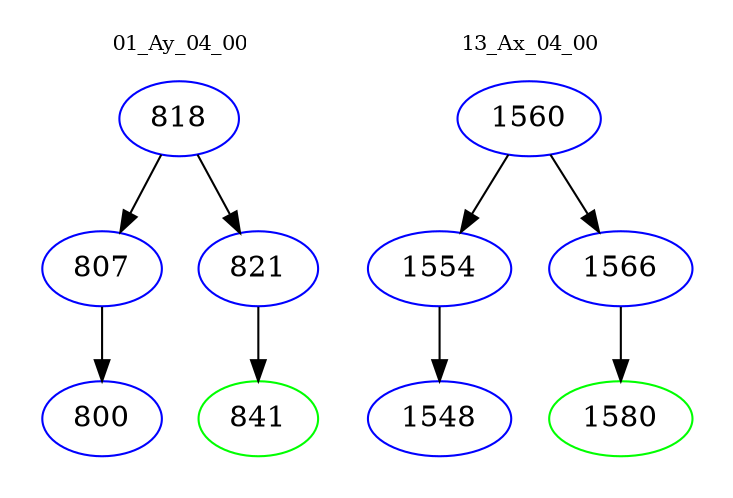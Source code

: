 digraph{
subgraph cluster_0 {
color = white
label = "01_Ay_04_00";
fontsize=10;
T0_818 [label="818", color="blue"]
T0_818 -> T0_807 [color="black"]
T0_807 [label="807", color="blue"]
T0_807 -> T0_800 [color="black"]
T0_800 [label="800", color="blue"]
T0_818 -> T0_821 [color="black"]
T0_821 [label="821", color="blue"]
T0_821 -> T0_841 [color="black"]
T0_841 [label="841", color="green"]
}
subgraph cluster_1 {
color = white
label = "13_Ax_04_00";
fontsize=10;
T1_1560 [label="1560", color="blue"]
T1_1560 -> T1_1554 [color="black"]
T1_1554 [label="1554", color="blue"]
T1_1554 -> T1_1548 [color="black"]
T1_1548 [label="1548", color="blue"]
T1_1560 -> T1_1566 [color="black"]
T1_1566 [label="1566", color="blue"]
T1_1566 -> T1_1580 [color="black"]
T1_1580 [label="1580", color="green"]
}
}

